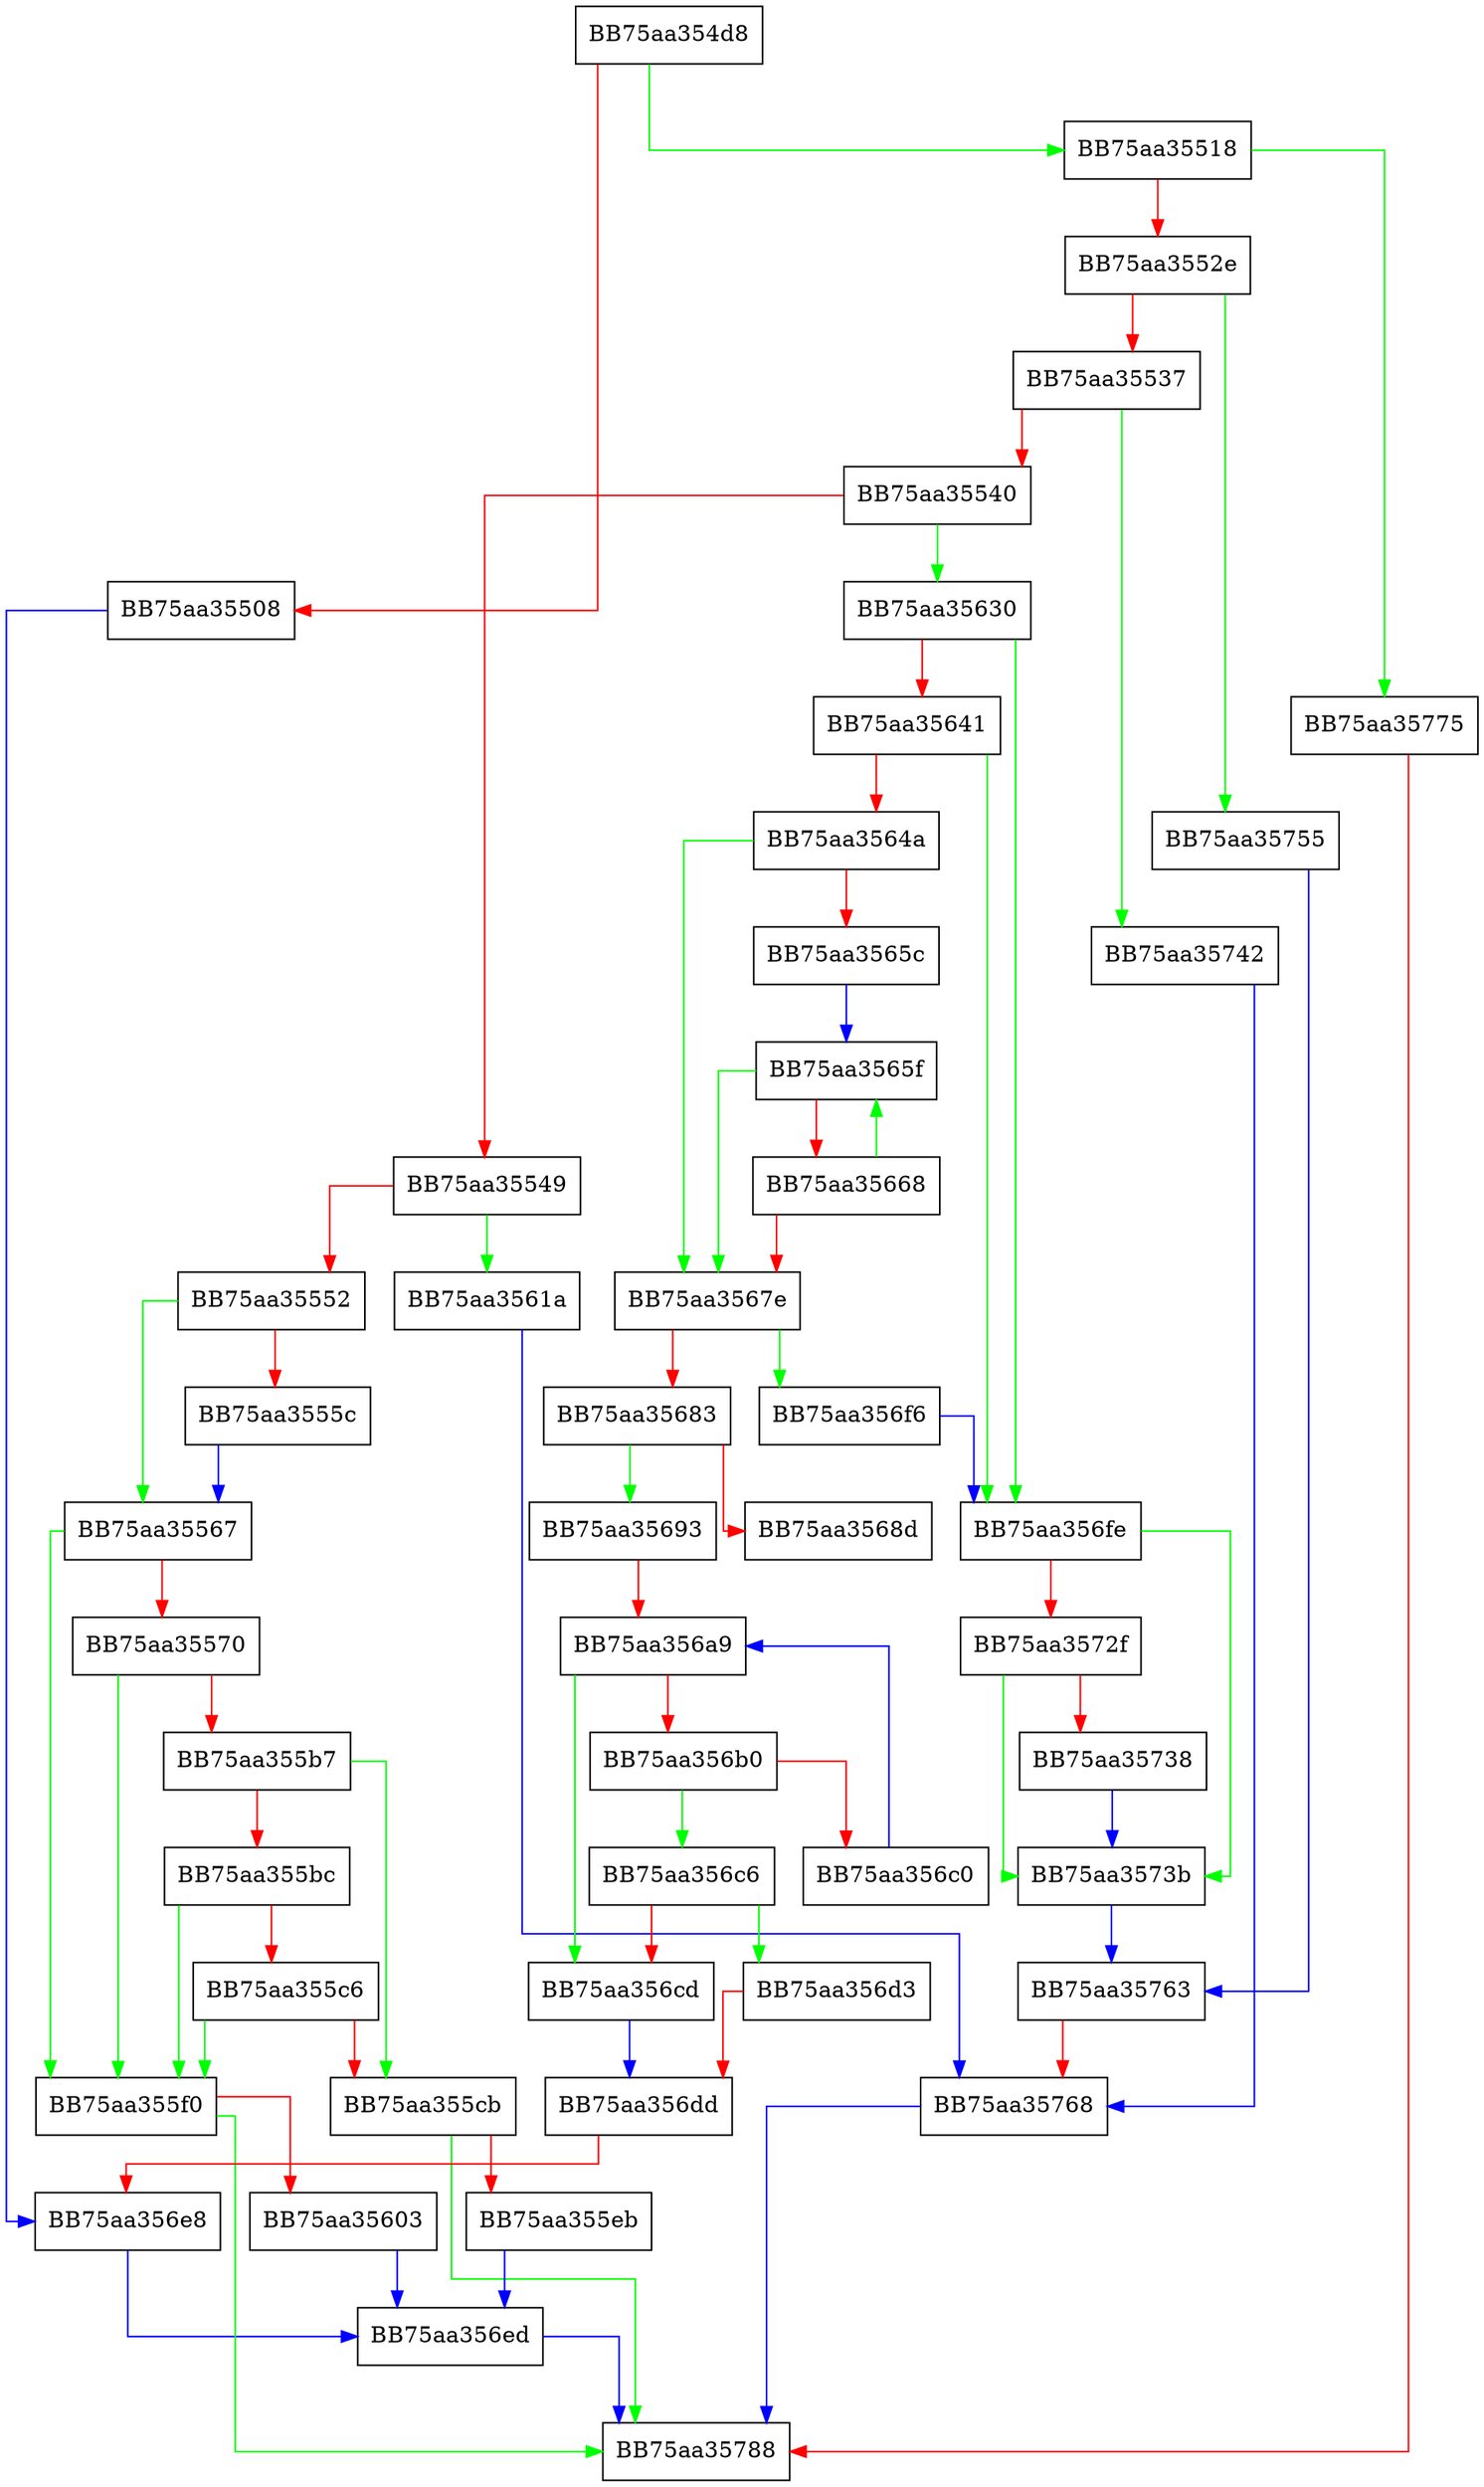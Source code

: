 digraph format_perl {
  node [shape="box"];
  graph [splines=ortho];
  BB75aa354d8 -> BB75aa35518 [color="green"];
  BB75aa354d8 -> BB75aa35508 [color="red"];
  BB75aa35508 -> BB75aa356e8 [color="blue"];
  BB75aa35518 -> BB75aa35775 [color="green"];
  BB75aa35518 -> BB75aa3552e [color="red"];
  BB75aa3552e -> BB75aa35755 [color="green"];
  BB75aa3552e -> BB75aa35537 [color="red"];
  BB75aa35537 -> BB75aa35742 [color="green"];
  BB75aa35537 -> BB75aa35540 [color="red"];
  BB75aa35540 -> BB75aa35630 [color="green"];
  BB75aa35540 -> BB75aa35549 [color="red"];
  BB75aa35549 -> BB75aa3561a [color="green"];
  BB75aa35549 -> BB75aa35552 [color="red"];
  BB75aa35552 -> BB75aa35567 [color="green"];
  BB75aa35552 -> BB75aa3555c [color="red"];
  BB75aa3555c -> BB75aa35567 [color="blue"];
  BB75aa35567 -> BB75aa355f0 [color="green"];
  BB75aa35567 -> BB75aa35570 [color="red"];
  BB75aa35570 -> BB75aa355f0 [color="green"];
  BB75aa35570 -> BB75aa355b7 [color="red"];
  BB75aa355b7 -> BB75aa355cb [color="green"];
  BB75aa355b7 -> BB75aa355bc [color="red"];
  BB75aa355bc -> BB75aa355f0 [color="green"];
  BB75aa355bc -> BB75aa355c6 [color="red"];
  BB75aa355c6 -> BB75aa355f0 [color="green"];
  BB75aa355c6 -> BB75aa355cb [color="red"];
  BB75aa355cb -> BB75aa35788 [color="green"];
  BB75aa355cb -> BB75aa355eb [color="red"];
  BB75aa355eb -> BB75aa356ed [color="blue"];
  BB75aa355f0 -> BB75aa35788 [color="green"];
  BB75aa355f0 -> BB75aa35603 [color="red"];
  BB75aa35603 -> BB75aa356ed [color="blue"];
  BB75aa3561a -> BB75aa35768 [color="blue"];
  BB75aa35630 -> BB75aa356fe [color="green"];
  BB75aa35630 -> BB75aa35641 [color="red"];
  BB75aa35641 -> BB75aa356fe [color="green"];
  BB75aa35641 -> BB75aa3564a [color="red"];
  BB75aa3564a -> BB75aa3567e [color="green"];
  BB75aa3564a -> BB75aa3565c [color="red"];
  BB75aa3565c -> BB75aa3565f [color="blue"];
  BB75aa3565f -> BB75aa3567e [color="green"];
  BB75aa3565f -> BB75aa35668 [color="red"];
  BB75aa35668 -> BB75aa3565f [color="green"];
  BB75aa35668 -> BB75aa3567e [color="red"];
  BB75aa3567e -> BB75aa356f6 [color="green"];
  BB75aa3567e -> BB75aa35683 [color="red"];
  BB75aa35683 -> BB75aa35693 [color="green"];
  BB75aa35683 -> BB75aa3568d [color="red"];
  BB75aa35693 -> BB75aa356a9 [color="red"];
  BB75aa356a9 -> BB75aa356cd [color="green"];
  BB75aa356a9 -> BB75aa356b0 [color="red"];
  BB75aa356b0 -> BB75aa356c6 [color="green"];
  BB75aa356b0 -> BB75aa356c0 [color="red"];
  BB75aa356c0 -> BB75aa356a9 [color="blue"];
  BB75aa356c6 -> BB75aa356d3 [color="green"];
  BB75aa356c6 -> BB75aa356cd [color="red"];
  BB75aa356cd -> BB75aa356dd [color="blue"];
  BB75aa356d3 -> BB75aa356dd [color="red"];
  BB75aa356dd -> BB75aa356e8 [color="red"];
  BB75aa356e8 -> BB75aa356ed [color="blue"];
  BB75aa356ed -> BB75aa35788 [color="blue"];
  BB75aa356f6 -> BB75aa356fe [color="blue"];
  BB75aa356fe -> BB75aa3573b [color="green"];
  BB75aa356fe -> BB75aa3572f [color="red"];
  BB75aa3572f -> BB75aa3573b [color="green"];
  BB75aa3572f -> BB75aa35738 [color="red"];
  BB75aa35738 -> BB75aa3573b [color="blue"];
  BB75aa3573b -> BB75aa35763 [color="blue"];
  BB75aa35742 -> BB75aa35768 [color="blue"];
  BB75aa35755 -> BB75aa35763 [color="blue"];
  BB75aa35763 -> BB75aa35768 [color="red"];
  BB75aa35768 -> BB75aa35788 [color="blue"];
  BB75aa35775 -> BB75aa35788 [color="red"];
}